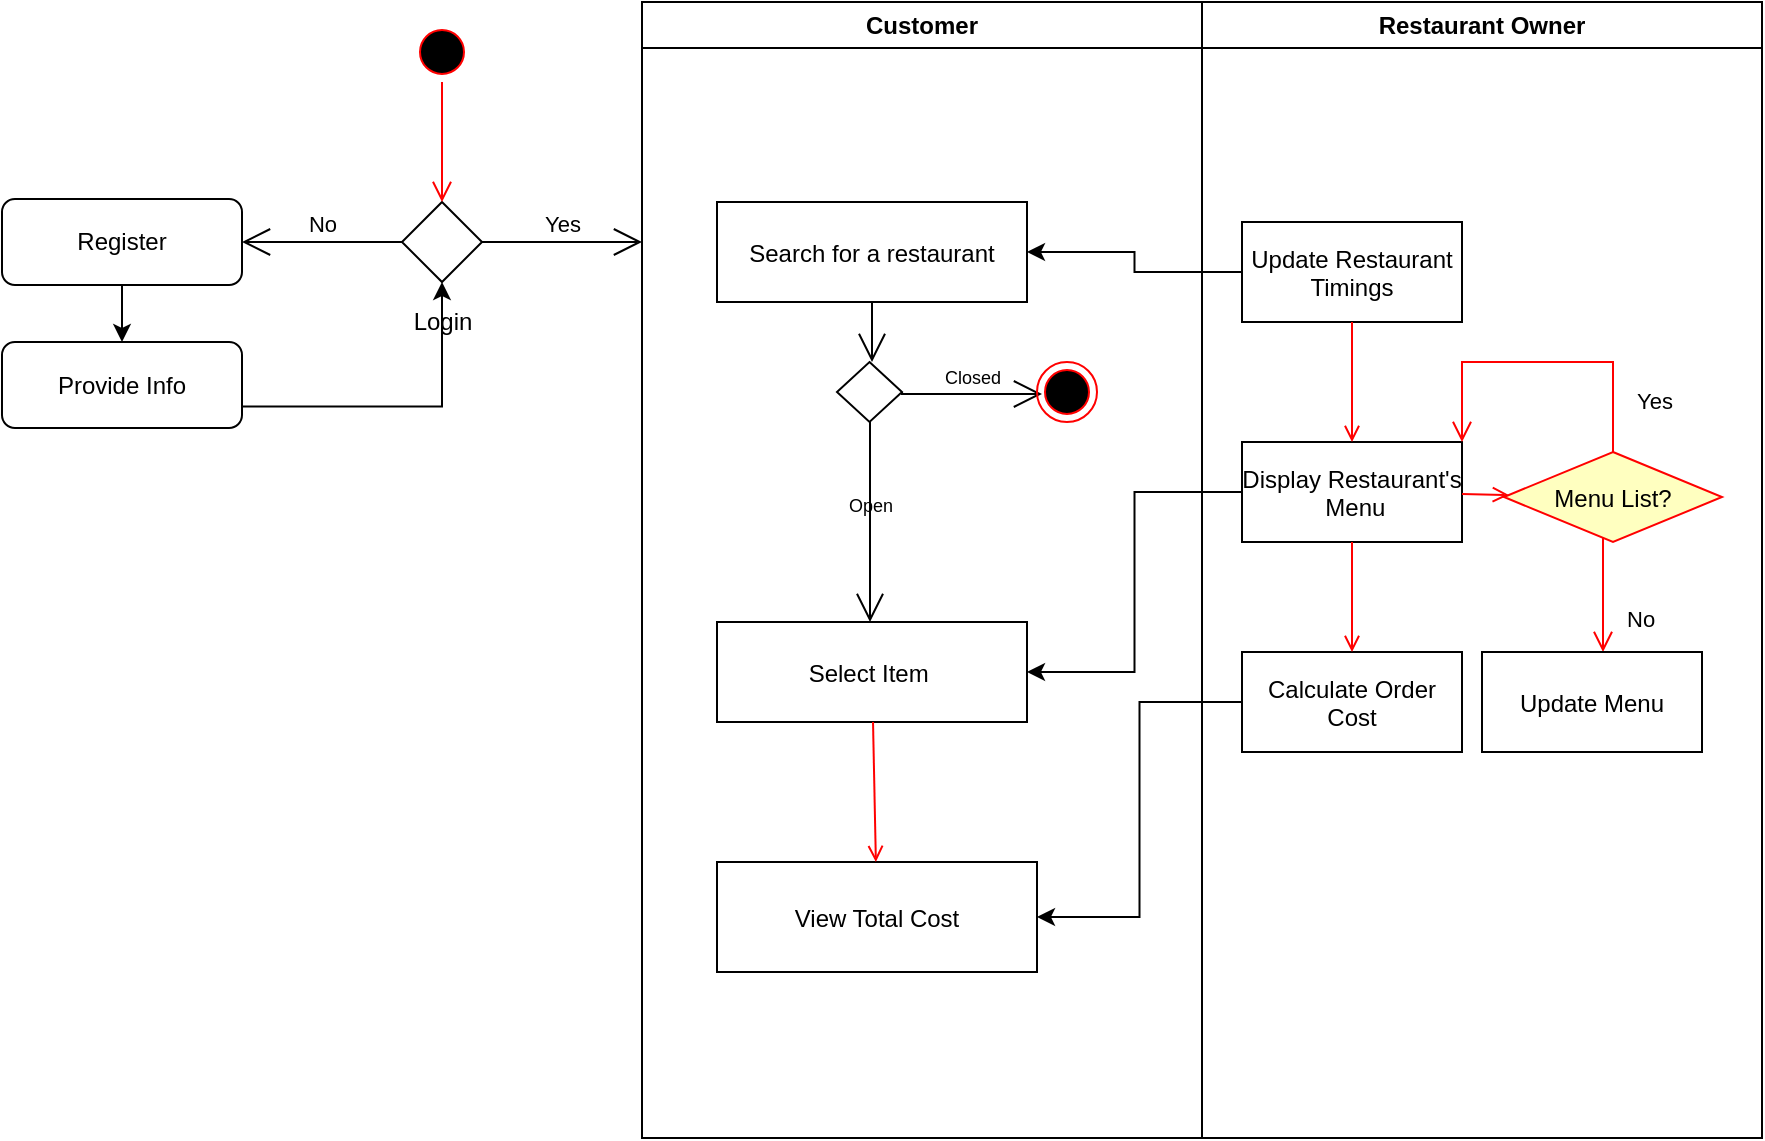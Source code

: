 <mxfile version="14.5.6" type="github">
  <diagram name="Page-1" id="e7e014a7-5840-1c2e-5031-d8a46d1fe8dd">
    <mxGraphModel dx="920" dy="514" grid="1" gridSize="10" guides="1" tooltips="1" connect="1" arrows="1" fold="1" page="1" pageScale="1" pageWidth="1169" pageHeight="826" background="#ffffff" math="0" shadow="0">
      <root>
        <mxCell id="0" />
        <mxCell id="1" parent="0" />
        <mxCell id="2" value="Customer" style="swimlane;whiteSpace=wrap" parent="1" vertex="1">
          <mxGeometry x="410" y="120" width="280" height="568" as="geometry" />
        </mxCell>
        <mxCell id="7" value="Search for a restaurant" style="" parent="2" vertex="1">
          <mxGeometry x="37.5" y="100" width="155" height="50" as="geometry" />
        </mxCell>
        <mxCell id="8" value="Select Item " style="" parent="2" vertex="1">
          <mxGeometry x="37.5" y="310" width="155" height="50" as="geometry" />
        </mxCell>
        <mxCell id="10" value="View Total Cost" style="" parent="2" vertex="1">
          <mxGeometry x="37.5" y="430" width="160" height="55" as="geometry" />
        </mxCell>
        <mxCell id="11" value="" style="endArrow=open;strokeColor=#FF0000;endFill=1;rounded=0" parent="2" source="8" target="10" edge="1">
          <mxGeometry relative="1" as="geometry" />
        </mxCell>
        <mxCell id="IYL_6dEC4UDWxEco9Q9W-75" value="" style="shape=rhombus;html=1;verticalLabelPosition=bottom;verticalAlignment=top;fontSize=9;" vertex="1" parent="2">
          <mxGeometry x="97.5" y="180" width="32.5" height="30" as="geometry" />
        </mxCell>
        <mxCell id="IYL_6dEC4UDWxEco9Q9W-76" value="" style="edgeStyle=elbowEdgeStyle;html=1;elbow=horizontal;align=right;verticalAlign=bottom;endArrow=none;rounded=0;labelBackgroundColor=none;startArrow=open;startSize=12;fontSize=9;" edge="1" source="IYL_6dEC4UDWxEco9Q9W-75" parent="2">
          <mxGeometry relative="1" as="geometry">
            <mxPoint x="115" y="150" as="targetPoint" />
          </mxGeometry>
        </mxCell>
        <mxCell id="IYL_6dEC4UDWxEco9Q9W-77" value="Open" style="edgeStyle=elbowEdgeStyle;html=1;elbow=vertical;verticalAlign=bottom;endArrow=open;rounded=0;labelBackgroundColor=none;endSize=12;fontSize=9;entryX=0.5;entryY=0;entryDx=0;entryDy=0;" edge="1" parent="2">
          <mxGeometry relative="1" as="geometry">
            <mxPoint x="114" y="310" as="targetPoint" />
            <mxPoint x="114" y="210" as="sourcePoint" />
            <Array as="points" />
          </mxGeometry>
        </mxCell>
        <mxCell id="IYL_6dEC4UDWxEco9Q9W-78" value="Closed" style="html=1;elbow=vertical;verticalAlign=bottom;endArrow=open;labelBackgroundColor=none;endSize=12;fontSize=9;rounded=0;edgeStyle=elbowEdgeStyle;exitX=1;exitY=0.5;exitDx=0;exitDy=0;" edge="1" source="IYL_6dEC4UDWxEco9Q9W-75" parent="2">
          <mxGeometry relative="1" as="geometry">
            <mxPoint x="200" y="196" as="targetPoint" />
            <mxPoint x="138" y="191" as="sourcePoint" />
            <Array as="points">
              <mxPoint x="218" y="196" />
              <mxPoint x="46" y="186" />
            </Array>
          </mxGeometry>
        </mxCell>
        <mxCell id="IYL_6dEC4UDWxEco9Q9W-79" style="edgeStyle=none;rounded=0;orthogonalLoop=1;jettySize=auto;html=1;exitX=0.5;exitY=1;exitDx=0;exitDy=0;fontSize=9;" edge="1" parent="2" source="IYL_6dEC4UDWxEco9Q9W-75" target="IYL_6dEC4UDWxEco9Q9W-75">
          <mxGeometry relative="1" as="geometry" />
        </mxCell>
        <mxCell id="IYL_6dEC4UDWxEco9Q9W-80" style="edgeStyle=none;rounded=0;orthogonalLoop=1;jettySize=auto;html=1;exitX=0.5;exitY=0;exitDx=0;exitDy=0;fontSize=9;" edge="1" parent="2" source="8" target="8">
          <mxGeometry relative="1" as="geometry" />
        </mxCell>
        <mxCell id="IYL_6dEC4UDWxEco9Q9W-85" value="" style="ellipse;html=1;shape=endState;fillColor=#000000;strokeColor=#ff0000;fontSize=9;" vertex="1" parent="2">
          <mxGeometry x="197.5" y="180" width="30" height="30" as="geometry" />
        </mxCell>
        <mxCell id="3" value="Restaurant Owner" style="swimlane;whiteSpace=wrap;startSize=23;" parent="1" vertex="1">
          <mxGeometry x="690" y="120" width="280" height="568" as="geometry" />
        </mxCell>
        <mxCell id="15" value="Update Restaurant &#xa;Timings" style="" parent="3" vertex="1">
          <mxGeometry x="20" y="110" width="110" height="50" as="geometry" />
        </mxCell>
        <mxCell id="16" value="Display Restaurant&#39;s&#xa; Menu" style="" parent="3" vertex="1">
          <mxGeometry x="20" y="220" width="110" height="50" as="geometry" />
        </mxCell>
        <mxCell id="17" value="" style="endArrow=open;strokeColor=#FF0000;endFill=1;rounded=0" parent="3" source="15" target="16" edge="1">
          <mxGeometry relative="1" as="geometry" />
        </mxCell>
        <mxCell id="18" value="Calculate Order &#xa;Cost" style="" parent="3" vertex="1">
          <mxGeometry x="20" y="325" width="110" height="50" as="geometry" />
        </mxCell>
        <mxCell id="19" value="" style="endArrow=open;strokeColor=#FF0000;endFill=1;rounded=0" parent="3" source="16" target="18" edge="1">
          <mxGeometry relative="1" as="geometry" />
        </mxCell>
        <mxCell id="21" value="Menu List?" style="rhombus;fillColor=#ffffc0;strokeColor=#ff0000;" parent="3" vertex="1">
          <mxGeometry x="151" y="225" width="109" height="45" as="geometry" />
        </mxCell>
        <mxCell id="22" value="Yes" style="edgeStyle=elbowEdgeStyle;elbow=horizontal;align=left;verticalAlign=bottom;endArrow=open;endSize=8;strokeColor=#FF0000;exitX=0.5;exitY=0;endFill=1;rounded=0;entryX=1;entryY=0;entryDx=0;entryDy=0;" parent="3" source="21" target="16" edge="1">
          <mxGeometry x="-0.793" y="-10" relative="1" as="geometry">
            <mxPoint x="155" y="147.5" as="targetPoint" />
            <Array as="points">
              <mxPoint x="190" y="180" />
            </Array>
            <mxPoint as="offset" />
          </mxGeometry>
        </mxCell>
        <mxCell id="23" value="No" style="edgeStyle=elbowEdgeStyle;elbow=horizontal;align=left;verticalAlign=top;endArrow=open;endSize=8;strokeColor=#FF0000;endFill=1;rounded=0" parent="3" source="21" target="30" edge="1">
          <mxGeometry y="10" relative="1" as="geometry">
            <mxPoint x="190" y="305" as="targetPoint" />
            <mxPoint y="-1" as="offset" />
          </mxGeometry>
        </mxCell>
        <mxCell id="24" value="" style="endArrow=open;strokeColor=#FF0000;endFill=1;rounded=0" parent="3" source="16" target="21" edge="1">
          <mxGeometry relative="1" as="geometry" />
        </mxCell>
        <mxCell id="30" value="Update Menu" style="" parent="3" vertex="1">
          <mxGeometry x="140" y="325" width="110" height="50" as="geometry" />
        </mxCell>
        <mxCell id="IYL_6dEC4UDWxEco9Q9W-57" value="Login" style="shape=rhombus;html=1;verticalLabelPosition=bottom;verticalAlignment=top;" vertex="1" parent="1">
          <mxGeometry x="290" y="220" width="40" height="40" as="geometry" />
        </mxCell>
        <mxCell id="IYL_6dEC4UDWxEco9Q9W-59" value="Yes" style="edgeStyle=elbowEdgeStyle;html=1;elbow=vertical;verticalAlign=bottom;endArrow=open;rounded=0;labelBackgroundColor=none;endSize=12;" edge="1" source="IYL_6dEC4UDWxEco9Q9W-57" parent="1">
          <mxGeometry relative="1" as="geometry">
            <mxPoint x="410" y="240" as="targetPoint" />
          </mxGeometry>
        </mxCell>
        <mxCell id="IYL_6dEC4UDWxEco9Q9W-60" value="No" style="edgeStyle=elbowEdgeStyle;html=1;elbow=vertical;verticalAlign=bottom;endArrow=open;rounded=0;labelBackgroundColor=none;endSize=12;" edge="1" source="IYL_6dEC4UDWxEco9Q9W-57" parent="1">
          <mxGeometry relative="1" as="geometry">
            <mxPoint x="210" y="240" as="targetPoint" />
          </mxGeometry>
        </mxCell>
        <mxCell id="IYL_6dEC4UDWxEco9Q9W-62" value="" style="ellipse;html=1;shape=startState;fillColor=#000000;strokeColor=#ff0000;" vertex="1" parent="1">
          <mxGeometry x="295" y="130" width="30" height="30" as="geometry" />
        </mxCell>
        <mxCell id="IYL_6dEC4UDWxEco9Q9W-63" value="" style="edgeStyle=orthogonalEdgeStyle;html=1;verticalAlign=bottom;endArrow=open;endSize=8;strokeColor=#ff0000;" edge="1" source="IYL_6dEC4UDWxEco9Q9W-62" parent="1">
          <mxGeometry relative="1" as="geometry">
            <mxPoint x="310" y="220" as="targetPoint" />
          </mxGeometry>
        </mxCell>
        <mxCell id="IYL_6dEC4UDWxEco9Q9W-66" style="edgeStyle=orthogonalEdgeStyle;rounded=0;orthogonalLoop=1;jettySize=auto;html=1;exitX=0.5;exitY=1;exitDx=0;exitDy=0;entryX=0.5;entryY=0;entryDx=0;entryDy=0;" edge="1" parent="1" source="IYL_6dEC4UDWxEco9Q9W-64" target="IYL_6dEC4UDWxEco9Q9W-65">
          <mxGeometry relative="1" as="geometry" />
        </mxCell>
        <mxCell id="IYL_6dEC4UDWxEco9Q9W-64" value="Register" style="shape=rect;html=1;rounded=1;whiteSpace=wrap;align=center;" vertex="1" parent="1">
          <mxGeometry x="90" y="218.5" width="120" height="43" as="geometry" />
        </mxCell>
        <mxCell id="IYL_6dEC4UDWxEco9Q9W-67" style="edgeStyle=orthogonalEdgeStyle;rounded=0;orthogonalLoop=1;jettySize=auto;html=1;exitX=1;exitY=0.75;exitDx=0;exitDy=0;" edge="1" parent="1" source="IYL_6dEC4UDWxEco9Q9W-65" target="IYL_6dEC4UDWxEco9Q9W-57">
          <mxGeometry relative="1" as="geometry" />
        </mxCell>
        <mxCell id="IYL_6dEC4UDWxEco9Q9W-65" value="Provide Info" style="shape=rect;html=1;rounded=1;whiteSpace=wrap;align=center;" vertex="1" parent="1">
          <mxGeometry x="90" y="290" width="120" height="43" as="geometry" />
        </mxCell>
        <mxCell id="IYL_6dEC4UDWxEco9Q9W-71" style="edgeStyle=orthogonalEdgeStyle;rounded=0;orthogonalLoop=1;jettySize=auto;html=1;exitX=0;exitY=0.5;exitDx=0;exitDy=0;fontSize=9;entryX=1;entryY=0.5;entryDx=0;entryDy=0;" edge="1" parent="1" source="16" target="8">
          <mxGeometry relative="1" as="geometry" />
        </mxCell>
        <mxCell id="IYL_6dEC4UDWxEco9Q9W-73" style="edgeStyle=orthogonalEdgeStyle;rounded=0;orthogonalLoop=1;jettySize=auto;html=1;exitX=0;exitY=0.5;exitDx=0;exitDy=0;entryX=1;entryY=0.5;entryDx=0;entryDy=0;fontSize=9;" edge="1" parent="1" source="18" target="10">
          <mxGeometry relative="1" as="geometry" />
        </mxCell>
        <mxCell id="IYL_6dEC4UDWxEco9Q9W-74" style="edgeStyle=orthogonalEdgeStyle;rounded=0;orthogonalLoop=1;jettySize=auto;html=1;exitX=0;exitY=0.5;exitDx=0;exitDy=0;fontSize=9;" edge="1" parent="1" source="15" target="7">
          <mxGeometry relative="1" as="geometry" />
        </mxCell>
      </root>
    </mxGraphModel>
  </diagram>
</mxfile>
